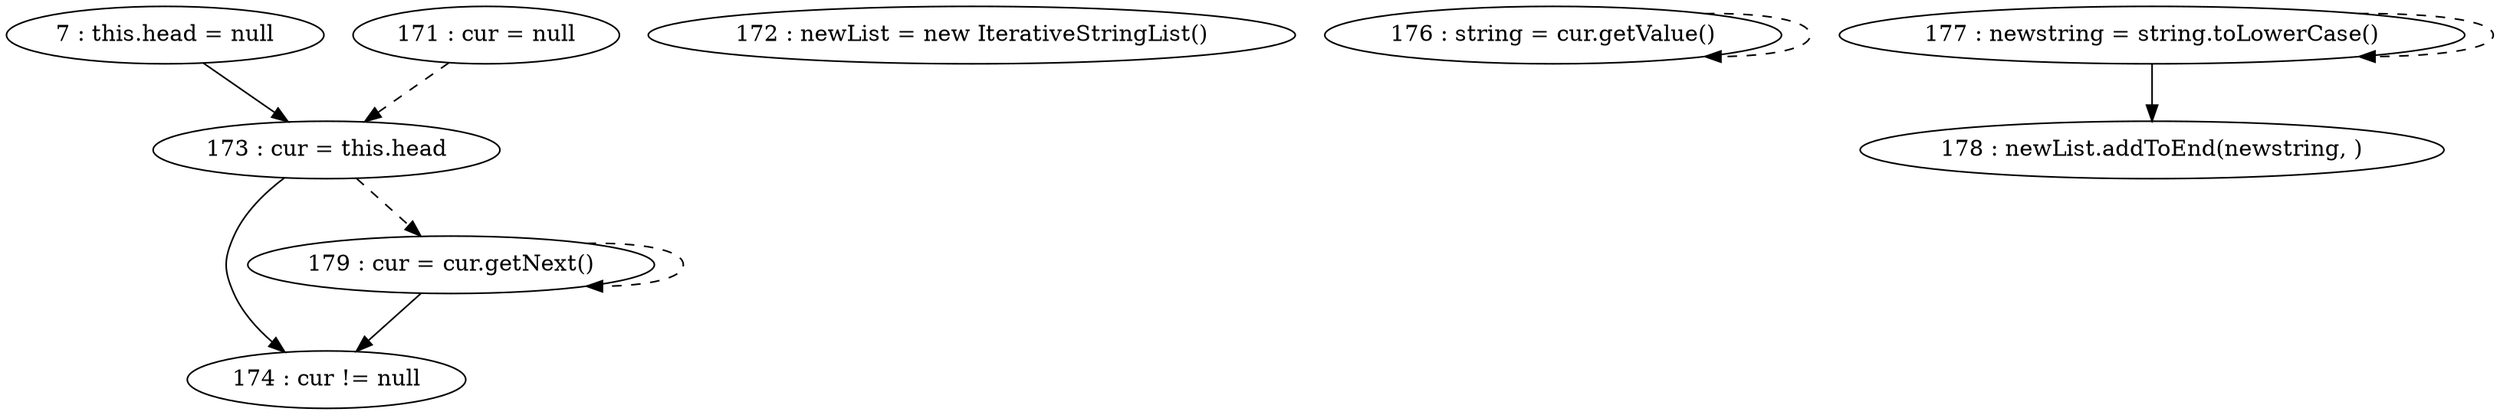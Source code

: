 digraph G {
"7 : this.head = null"
"7 : this.head = null" -> "173 : cur = this.head"
"171 : cur = null"
"171 : cur = null" -> "173 : cur = this.head" [style=dashed]
"172 : newList = new IterativeStringList()"
"173 : cur = this.head"
"173 : cur = this.head" -> "174 : cur != null"
"173 : cur = this.head" -> "179 : cur = cur.getNext()" [style=dashed]
"174 : cur != null"
"176 : string = cur.getValue()"
"176 : string = cur.getValue()" -> "176 : string = cur.getValue()" [style=dashed]
"177 : newstring = string.toLowerCase()"
"177 : newstring = string.toLowerCase()" -> "178 : newList.addToEnd(newstring, )"
"177 : newstring = string.toLowerCase()" -> "177 : newstring = string.toLowerCase()" [style=dashed]
"178 : newList.addToEnd(newstring, )"
"179 : cur = cur.getNext()"
"179 : cur = cur.getNext()" -> "174 : cur != null"
"179 : cur = cur.getNext()" -> "179 : cur = cur.getNext()" [style=dashed]
"174 : cur != null"
}